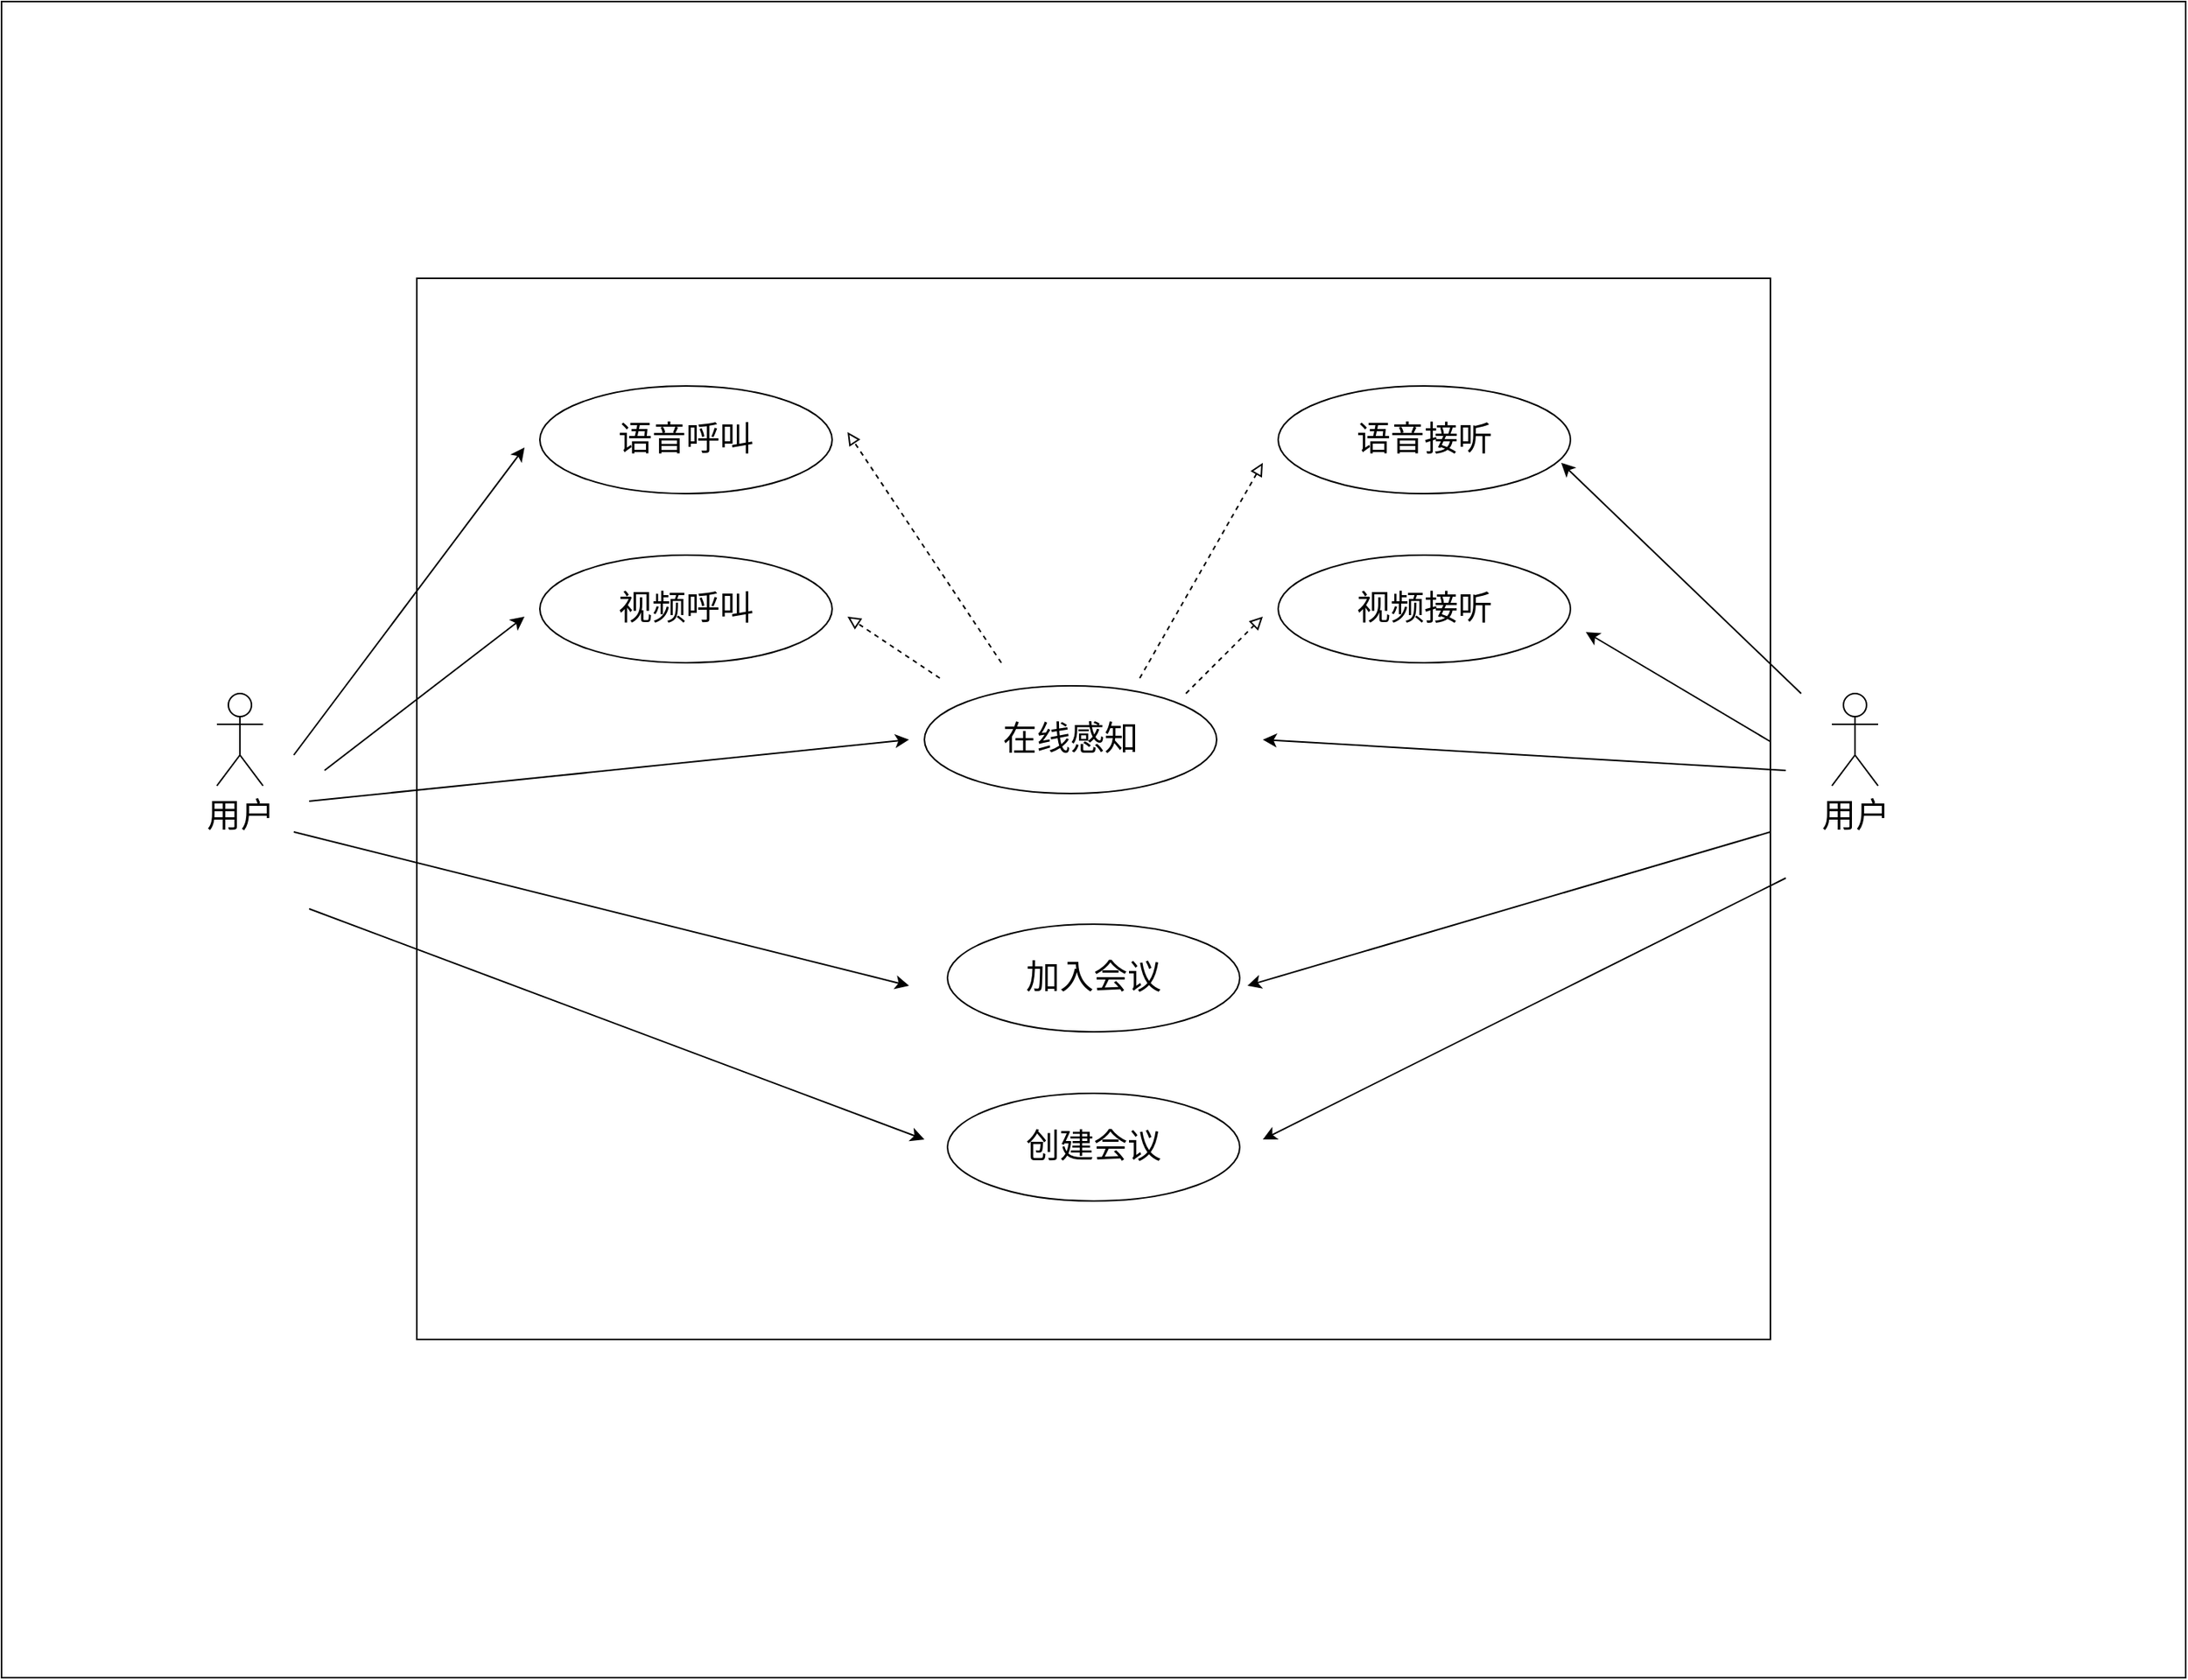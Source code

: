 <mxfile version="20.3.0" type="github">
  <diagram id="C6hMzfL7n5FqSkuB1bBp" name="第 1 页">
    <mxGraphModel dx="3533" dy="1455" grid="1" gridSize="10" guides="1" tooltips="1" connect="1" arrows="1" fold="1" page="1" pageScale="1" pageWidth="827" pageHeight="1169" math="0" shadow="0">
      <root>
        <mxCell id="0" />
        <mxCell id="1" parent="0" />
        <mxCell id="YwEXAxHNm58dBuL5HXeY-1" value="" style="rounded=0;whiteSpace=wrap;html=1;" vertex="1" parent="1">
          <mxGeometry x="-600" y="90" width="1420" height="1090" as="geometry" />
        </mxCell>
        <mxCell id="YwEXAxHNm58dBuL5HXeY-19" value="" style="rounded=0;whiteSpace=wrap;html=1;fontSize=22;" vertex="1" parent="1">
          <mxGeometry x="-330" y="270" width="880" height="690" as="geometry" />
        </mxCell>
        <mxCell id="YwEXAxHNm58dBuL5HXeY-2" value="&lt;font style=&quot;font-size: 22px;&quot;&gt;用户&lt;/font&gt;" style="shape=umlActor;verticalLabelPosition=bottom;verticalAlign=top;html=1;outlineConnect=0;" vertex="1" parent="1">
          <mxGeometry x="-460" y="540" width="30" height="60" as="geometry" />
        </mxCell>
        <mxCell id="YwEXAxHNm58dBuL5HXeY-4" value="&lt;font style=&quot;font-size: 22px;&quot;&gt;视频呼叫&lt;/font&gt;" style="ellipse;whiteSpace=wrap;html=1;" vertex="1" parent="1">
          <mxGeometry x="-250" y="450" width="190" height="70" as="geometry" />
        </mxCell>
        <mxCell id="YwEXAxHNm58dBuL5HXeY-5" value="&lt;font style=&quot;font-size: 22px;&quot;&gt;用户&lt;/font&gt;" style="shape=umlActor;verticalLabelPosition=bottom;verticalAlign=top;html=1;outlineConnect=0;" vertex="1" parent="1">
          <mxGeometry x="590" y="540" width="30" height="60" as="geometry" />
        </mxCell>
        <mxCell id="YwEXAxHNm58dBuL5HXeY-6" value="&lt;font style=&quot;font-size: 22px;&quot;&gt;视频接听&lt;/font&gt;" style="ellipse;whiteSpace=wrap;html=1;" vertex="1" parent="1">
          <mxGeometry x="230" y="450" width="190" height="70" as="geometry" />
        </mxCell>
        <mxCell id="YwEXAxHNm58dBuL5HXeY-7" value="&lt;font style=&quot;font-size: 22px;&quot;&gt;语音呼叫&lt;/font&gt;" style="ellipse;whiteSpace=wrap;html=1;" vertex="1" parent="1">
          <mxGeometry x="-250" y="340" width="190" height="70" as="geometry" />
        </mxCell>
        <mxCell id="YwEXAxHNm58dBuL5HXeY-8" value="&lt;font style=&quot;font-size: 22px;&quot;&gt;语音接听&lt;/font&gt;" style="ellipse;whiteSpace=wrap;html=1;" vertex="1" parent="1">
          <mxGeometry x="230" y="340" width="190" height="70" as="geometry" />
        </mxCell>
        <mxCell id="YwEXAxHNm58dBuL5HXeY-9" value="&lt;span style=&quot;font-size: 22px;&quot;&gt;加入会议&lt;/span&gt;" style="ellipse;whiteSpace=wrap;html=1;" vertex="1" parent="1">
          <mxGeometry x="15" y="690" width="190" height="70" as="geometry" />
        </mxCell>
        <mxCell id="YwEXAxHNm58dBuL5HXeY-10" value="&lt;span style=&quot;font-size: 22px;&quot;&gt;创建会议&lt;/span&gt;" style="ellipse;whiteSpace=wrap;html=1;" vertex="1" parent="1">
          <mxGeometry x="15" y="800" width="190" height="70" as="geometry" />
        </mxCell>
        <mxCell id="YwEXAxHNm58dBuL5HXeY-11" value="" style="endArrow=classic;html=1;rounded=0;fontSize=22;" edge="1" parent="1">
          <mxGeometry width="50" height="50" relative="1" as="geometry">
            <mxPoint x="-410" y="580" as="sourcePoint" />
            <mxPoint x="-260" y="380" as="targetPoint" />
          </mxGeometry>
        </mxCell>
        <mxCell id="YwEXAxHNm58dBuL5HXeY-12" value="" style="endArrow=classic;html=1;rounded=0;fontSize=22;" edge="1" parent="1">
          <mxGeometry width="50" height="50" relative="1" as="geometry">
            <mxPoint x="-400" y="610" as="sourcePoint" />
            <mxPoint x="-10" y="570" as="targetPoint" />
          </mxGeometry>
        </mxCell>
        <mxCell id="YwEXAxHNm58dBuL5HXeY-14" value="" style="endArrow=classic;html=1;rounded=0;fontSize=22;" edge="1" parent="1">
          <mxGeometry width="50" height="50" relative="1" as="geometry">
            <mxPoint x="-400" y="680" as="sourcePoint" />
            <mxPoint y="830" as="targetPoint" />
          </mxGeometry>
        </mxCell>
        <mxCell id="YwEXAxHNm58dBuL5HXeY-15" value="" style="endArrow=classic;html=1;rounded=0;fontSize=22;" edge="1" parent="1">
          <mxGeometry width="50" height="50" relative="1" as="geometry">
            <mxPoint x="570" y="540" as="sourcePoint" />
            <mxPoint x="414" y="390" as="targetPoint" />
          </mxGeometry>
        </mxCell>
        <mxCell id="YwEXAxHNm58dBuL5HXeY-16" value="" style="endArrow=classic;html=1;rounded=0;fontSize=22;" edge="1" parent="1">
          <mxGeometry width="50" height="50" relative="1" as="geometry">
            <mxPoint x="560" y="590" as="sourcePoint" />
            <mxPoint x="220" y="570" as="targetPoint" />
          </mxGeometry>
        </mxCell>
        <mxCell id="YwEXAxHNm58dBuL5HXeY-17" value="" style="endArrow=classic;html=1;rounded=0;fontSize=22;" edge="1" parent="1">
          <mxGeometry width="50" height="50" relative="1" as="geometry">
            <mxPoint x="550" y="630" as="sourcePoint" />
            <mxPoint x="210" y="730" as="targetPoint" />
          </mxGeometry>
        </mxCell>
        <mxCell id="YwEXAxHNm58dBuL5HXeY-18" value="" style="endArrow=classic;html=1;rounded=0;fontSize=22;" edge="1" parent="1">
          <mxGeometry width="50" height="50" relative="1" as="geometry">
            <mxPoint x="560" y="660" as="sourcePoint" />
            <mxPoint x="220" y="830" as="targetPoint" />
          </mxGeometry>
        </mxCell>
        <mxCell id="YwEXAxHNm58dBuL5HXeY-20" value="&lt;span style=&quot;font-size: 22px;&quot;&gt;在线感知&lt;/span&gt;" style="ellipse;whiteSpace=wrap;html=1;" vertex="1" parent="1">
          <mxGeometry y="535" width="190" height="70" as="geometry" />
        </mxCell>
        <mxCell id="YwEXAxHNm58dBuL5HXeY-21" value="" style="endArrow=classic;html=1;rounded=0;fontSize=22;" edge="1" parent="1">
          <mxGeometry width="50" height="50" relative="1" as="geometry">
            <mxPoint x="550" y="571.25" as="sourcePoint" />
            <mxPoint x="430" y="500" as="targetPoint" />
          </mxGeometry>
        </mxCell>
        <mxCell id="YwEXAxHNm58dBuL5HXeY-22" value="" style="endArrow=classic;html=1;rounded=0;fontSize=22;" edge="1" parent="1">
          <mxGeometry width="50" height="50" relative="1" as="geometry">
            <mxPoint x="-390" y="590" as="sourcePoint" />
            <mxPoint x="-260" y="490" as="targetPoint" />
          </mxGeometry>
        </mxCell>
        <mxCell id="YwEXAxHNm58dBuL5HXeY-24" value="" style="endArrow=block;html=1;rounded=0;fontSize=22;dashed=1;endFill=0;" edge="1" parent="1">
          <mxGeometry width="50" height="50" relative="1" as="geometry">
            <mxPoint x="170" y="540" as="sourcePoint" />
            <mxPoint x="220" y="490" as="targetPoint" />
          </mxGeometry>
        </mxCell>
        <mxCell id="YwEXAxHNm58dBuL5HXeY-25" value="" style="endArrow=block;html=1;rounded=0;fontSize=22;dashed=1;endFill=0;" edge="1" parent="1">
          <mxGeometry width="50" height="50" relative="1" as="geometry">
            <mxPoint x="140" y="530" as="sourcePoint" />
            <mxPoint x="220" y="390" as="targetPoint" />
          </mxGeometry>
        </mxCell>
        <mxCell id="YwEXAxHNm58dBuL5HXeY-26" value="" style="endArrow=block;html=1;rounded=0;fontSize=22;dashed=1;endFill=0;" edge="1" parent="1">
          <mxGeometry width="50" height="50" relative="1" as="geometry">
            <mxPoint x="50" y="520" as="sourcePoint" />
            <mxPoint x="-50" y="370" as="targetPoint" />
          </mxGeometry>
        </mxCell>
        <mxCell id="YwEXAxHNm58dBuL5HXeY-27" value="" style="endArrow=block;html=1;rounded=0;fontSize=22;dashed=1;endFill=0;" edge="1" parent="1">
          <mxGeometry width="50" height="50" relative="1" as="geometry">
            <mxPoint x="10" y="530" as="sourcePoint" />
            <mxPoint x="-50" y="490" as="targetPoint" />
          </mxGeometry>
        </mxCell>
        <mxCell id="YwEXAxHNm58dBuL5HXeY-29" value="" style="endArrow=classic;html=1;rounded=0;fontSize=22;" edge="1" parent="1">
          <mxGeometry width="50" height="50" relative="1" as="geometry">
            <mxPoint x="-410" y="630" as="sourcePoint" />
            <mxPoint x="-10" y="730" as="targetPoint" />
          </mxGeometry>
        </mxCell>
      </root>
    </mxGraphModel>
  </diagram>
</mxfile>

